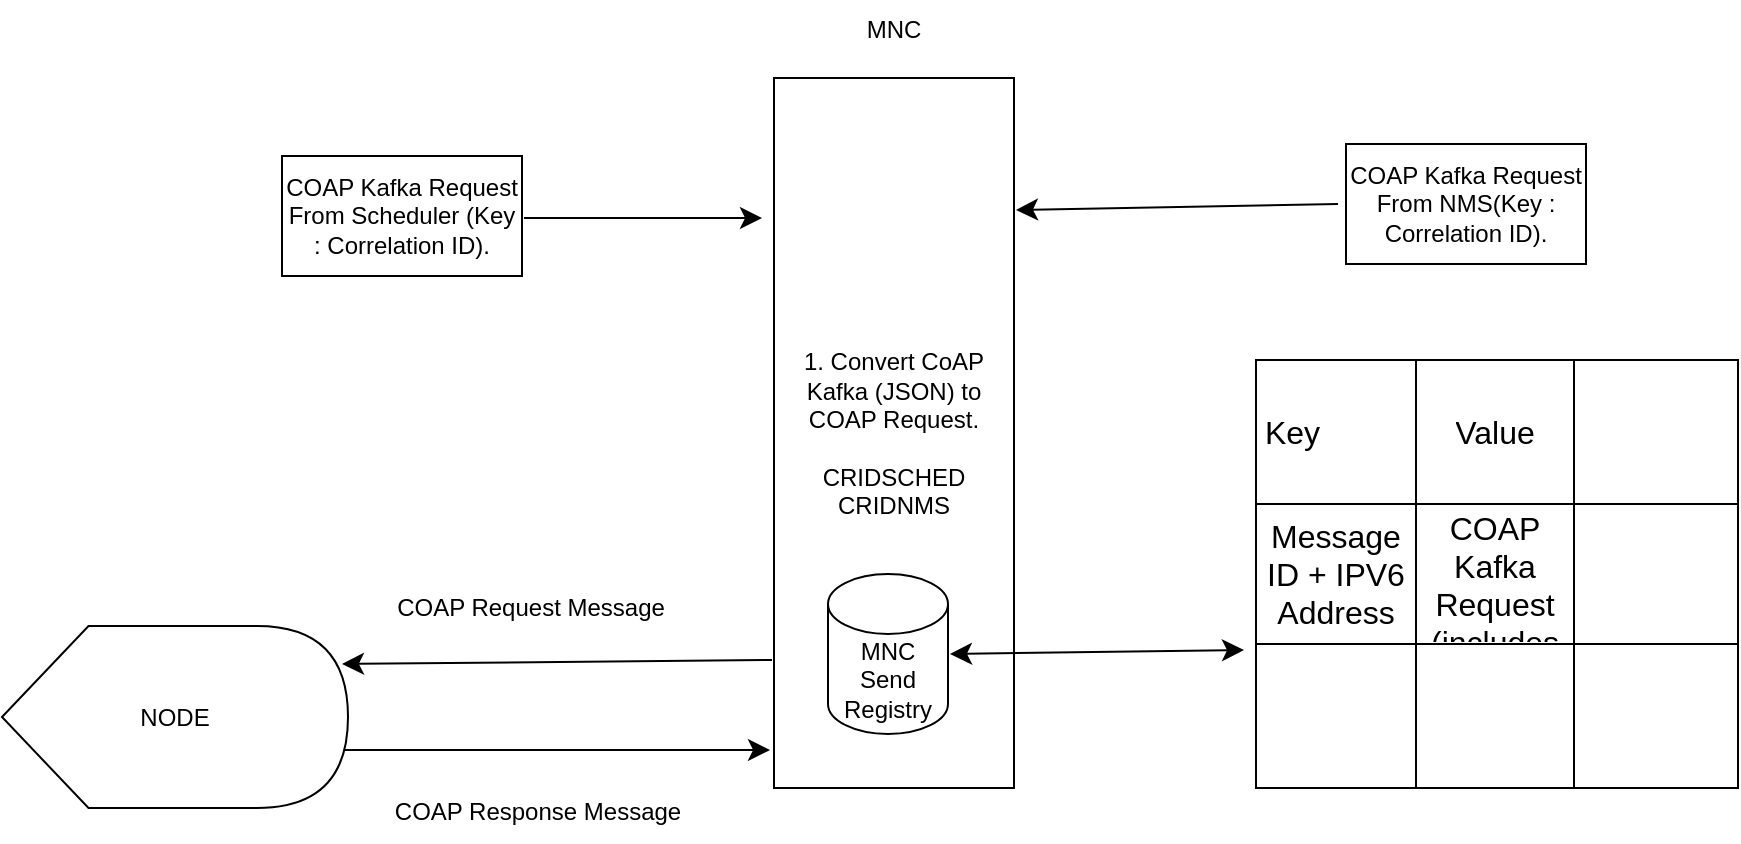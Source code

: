 <mxfile version="27.1.4">
  <diagram name="Page-1" id="Vj2Z5JJyAk5oJ0i5jmaD">
    <mxGraphModel dx="1425" dy="843" grid="0" gridSize="10" guides="1" tooltips="1" connect="1" arrows="1" fold="1" page="0" pageScale="1" pageWidth="850" pageHeight="1100" math="0" shadow="0">
      <root>
        <mxCell id="0" />
        <mxCell id="1" parent="0" />
        <mxCell id="CB2LPCBiZO9Efgwe6hKB-1" value="COAP Kafka Request From Scheduler (Key : Correlation ID)." style="rounded=0;whiteSpace=wrap;html=1;" vertex="1" parent="1">
          <mxGeometry x="-145" y="52" width="120" height="60" as="geometry" />
        </mxCell>
        <mxCell id="CB2LPCBiZO9Efgwe6hKB-2" value="" style="endArrow=classic;html=1;rounded=0;fontSize=12;startSize=8;endSize=8;curved=1;" edge="1" parent="1">
          <mxGeometry width="50" height="50" relative="1" as="geometry">
            <mxPoint x="-24" y="83" as="sourcePoint" />
            <mxPoint x="95" y="83" as="targetPoint" />
          </mxGeometry>
        </mxCell>
        <mxCell id="CB2LPCBiZO9Efgwe6hKB-3" value="&lt;div&gt;1. Convert CoAP Kafka (JSON) to COAP Request.&lt;/div&gt;&lt;div&gt;&lt;br&gt;&lt;/div&gt;&lt;div&gt;CRIDSCHED&lt;/div&gt;&lt;div&gt;CRIDNMS&lt;/div&gt;" style="rounded=0;whiteSpace=wrap;html=1;" vertex="1" parent="1">
          <mxGeometry x="101" y="13" width="120" height="355" as="geometry" />
        </mxCell>
        <mxCell id="CB2LPCBiZO9Efgwe6hKB-4" value="COAP Kafka Request From NMS(Key : Correlation ID)." style="rounded=0;whiteSpace=wrap;html=1;" vertex="1" parent="1">
          <mxGeometry x="387" y="46" width="120" height="60" as="geometry" />
        </mxCell>
        <mxCell id="CB2LPCBiZO9Efgwe6hKB-6" value="" style="endArrow=classic;html=1;rounded=0;fontSize=12;startSize=8;endSize=8;curved=1;" edge="1" parent="1">
          <mxGeometry width="50" height="50" relative="1" as="geometry">
            <mxPoint x="383" y="76" as="sourcePoint" />
            <mxPoint x="222" y="79" as="targetPoint" />
          </mxGeometry>
        </mxCell>
        <mxCell id="CB2LPCBiZO9Efgwe6hKB-8" value="MNC" style="text;html=1;align=center;verticalAlign=middle;whiteSpace=wrap;rounded=0;" vertex="1" parent="1">
          <mxGeometry x="131" y="-26" width="60" height="30" as="geometry" />
        </mxCell>
        <mxCell id="CB2LPCBiZO9Efgwe6hKB-9" value="MNC Send Registry" style="shape=cylinder3;whiteSpace=wrap;html=1;boundedLbl=1;backgroundOutline=1;size=15;" vertex="1" parent="1">
          <mxGeometry x="128" y="261" width="60" height="80" as="geometry" />
        </mxCell>
        <mxCell id="CB2LPCBiZO9Efgwe6hKB-10" value="" style="shape=table;startSize=0;container=1;collapsible=0;childLayout=tableLayout;fontSize=16;" vertex="1" parent="1">
          <mxGeometry x="342" y="154" width="241" height="214" as="geometry" />
        </mxCell>
        <mxCell id="CB2LPCBiZO9Efgwe6hKB-11" value="" style="shape=tableRow;horizontal=0;startSize=0;swimlaneHead=0;swimlaneBody=0;strokeColor=inherit;top=0;left=0;bottom=0;right=0;collapsible=0;dropTarget=0;fillColor=none;points=[[0,0.5],[1,0.5]];portConstraint=eastwest;fontSize=16;" vertex="1" parent="CB2LPCBiZO9Efgwe6hKB-10">
          <mxGeometry width="241" height="72" as="geometry" />
        </mxCell>
        <mxCell id="CB2LPCBiZO9Efgwe6hKB-12" value="Key&lt;span style=&quot;white-space: pre;&quot;&gt;&#x9;&lt;span style=&quot;white-space: pre;&quot;&gt;&#x9;&lt;/span&gt;&lt;/span&gt;" style="shape=partialRectangle;html=1;whiteSpace=wrap;connectable=0;strokeColor=inherit;overflow=hidden;fillColor=none;top=0;left=0;bottom=0;right=0;pointerEvents=1;fontSize=16;" vertex="1" parent="CB2LPCBiZO9Efgwe6hKB-11">
          <mxGeometry width="80" height="72" as="geometry">
            <mxRectangle width="80" height="72" as="alternateBounds" />
          </mxGeometry>
        </mxCell>
        <mxCell id="CB2LPCBiZO9Efgwe6hKB-13" value="Value" style="shape=partialRectangle;html=1;whiteSpace=wrap;connectable=0;strokeColor=inherit;overflow=hidden;fillColor=none;top=0;left=0;bottom=0;right=0;pointerEvents=1;fontSize=16;" vertex="1" parent="CB2LPCBiZO9Efgwe6hKB-11">
          <mxGeometry x="80" width="79" height="72" as="geometry">
            <mxRectangle width="79" height="72" as="alternateBounds" />
          </mxGeometry>
        </mxCell>
        <mxCell id="CB2LPCBiZO9Efgwe6hKB-14" value="" style="shape=partialRectangle;html=1;whiteSpace=wrap;connectable=0;strokeColor=inherit;overflow=hidden;fillColor=none;top=0;left=0;bottom=0;right=0;pointerEvents=1;fontSize=16;" vertex="1" parent="CB2LPCBiZO9Efgwe6hKB-11">
          <mxGeometry x="159" width="82" height="72" as="geometry">
            <mxRectangle width="82" height="72" as="alternateBounds" />
          </mxGeometry>
        </mxCell>
        <mxCell id="CB2LPCBiZO9Efgwe6hKB-15" value="" style="shape=tableRow;horizontal=0;startSize=0;swimlaneHead=0;swimlaneBody=0;strokeColor=inherit;top=0;left=0;bottom=0;right=0;collapsible=0;dropTarget=0;fillColor=none;points=[[0,0.5],[1,0.5]];portConstraint=eastwest;fontSize=16;" vertex="1" parent="CB2LPCBiZO9Efgwe6hKB-10">
          <mxGeometry y="72" width="241" height="70" as="geometry" />
        </mxCell>
        <mxCell id="CB2LPCBiZO9Efgwe6hKB-16" value="Message ID + IPV6 Address" style="shape=partialRectangle;html=1;whiteSpace=wrap;connectable=0;strokeColor=inherit;overflow=hidden;fillColor=none;top=0;left=0;bottom=0;right=0;pointerEvents=1;fontSize=16;" vertex="1" parent="CB2LPCBiZO9Efgwe6hKB-15">
          <mxGeometry width="80" height="70" as="geometry">
            <mxRectangle width="80" height="70" as="alternateBounds" />
          </mxGeometry>
        </mxCell>
        <mxCell id="CB2LPCBiZO9Efgwe6hKB-17" value="COAP Kafka Request (includes CRID)" style="shape=partialRectangle;html=1;whiteSpace=wrap;connectable=0;strokeColor=inherit;overflow=hidden;fillColor=none;top=0;left=0;bottom=0;right=0;pointerEvents=1;fontSize=16;" vertex="1" parent="CB2LPCBiZO9Efgwe6hKB-15">
          <mxGeometry x="80" width="79" height="70" as="geometry">
            <mxRectangle width="79" height="70" as="alternateBounds" />
          </mxGeometry>
        </mxCell>
        <mxCell id="CB2LPCBiZO9Efgwe6hKB-18" value="" style="shape=partialRectangle;html=1;whiteSpace=wrap;connectable=0;strokeColor=inherit;overflow=hidden;fillColor=none;top=0;left=0;bottom=0;right=0;pointerEvents=1;fontSize=16;" vertex="1" parent="CB2LPCBiZO9Efgwe6hKB-15">
          <mxGeometry x="159" width="82" height="70" as="geometry">
            <mxRectangle width="82" height="70" as="alternateBounds" />
          </mxGeometry>
        </mxCell>
        <mxCell id="CB2LPCBiZO9Efgwe6hKB-19" value="" style="shape=tableRow;horizontal=0;startSize=0;swimlaneHead=0;swimlaneBody=0;strokeColor=inherit;top=0;left=0;bottom=0;right=0;collapsible=0;dropTarget=0;fillColor=none;points=[[0,0.5],[1,0.5]];portConstraint=eastwest;fontSize=16;" vertex="1" parent="CB2LPCBiZO9Efgwe6hKB-10">
          <mxGeometry y="142" width="241" height="72" as="geometry" />
        </mxCell>
        <mxCell id="CB2LPCBiZO9Efgwe6hKB-20" value="" style="shape=partialRectangle;html=1;whiteSpace=wrap;connectable=0;strokeColor=inherit;overflow=hidden;fillColor=none;top=0;left=0;bottom=0;right=0;pointerEvents=1;fontSize=16;" vertex="1" parent="CB2LPCBiZO9Efgwe6hKB-19">
          <mxGeometry width="80" height="72" as="geometry">
            <mxRectangle width="80" height="72" as="alternateBounds" />
          </mxGeometry>
        </mxCell>
        <mxCell id="CB2LPCBiZO9Efgwe6hKB-21" value="" style="shape=partialRectangle;html=1;whiteSpace=wrap;connectable=0;strokeColor=inherit;overflow=hidden;fillColor=none;top=0;left=0;bottom=0;right=0;pointerEvents=1;fontSize=16;" vertex="1" parent="CB2LPCBiZO9Efgwe6hKB-19">
          <mxGeometry x="80" width="79" height="72" as="geometry">
            <mxRectangle width="79" height="72" as="alternateBounds" />
          </mxGeometry>
        </mxCell>
        <mxCell id="CB2LPCBiZO9Efgwe6hKB-22" value="" style="shape=partialRectangle;html=1;whiteSpace=wrap;connectable=0;strokeColor=inherit;overflow=hidden;fillColor=none;top=0;left=0;bottom=0;right=0;pointerEvents=1;fontSize=16;" vertex="1" parent="CB2LPCBiZO9Efgwe6hKB-19">
          <mxGeometry x="159" width="82" height="72" as="geometry">
            <mxRectangle width="82" height="72" as="alternateBounds" />
          </mxGeometry>
        </mxCell>
        <mxCell id="CB2LPCBiZO9Efgwe6hKB-23" value="" style="endArrow=classic;startArrow=classic;html=1;rounded=0;fontSize=12;startSize=8;endSize=8;curved=1;" edge="1" parent="1">
          <mxGeometry width="50" height="50" relative="1" as="geometry">
            <mxPoint x="189" y="301" as="sourcePoint" />
            <mxPoint x="336" y="299" as="targetPoint" />
          </mxGeometry>
        </mxCell>
        <mxCell id="CB2LPCBiZO9Efgwe6hKB-25" value="NODE" style="shape=display;whiteSpace=wrap;html=1;" vertex="1" parent="1">
          <mxGeometry x="-285" y="287" width="173" height="91" as="geometry" />
        </mxCell>
        <mxCell id="CB2LPCBiZO9Efgwe6hKB-28" value="" style="endArrow=classic;html=1;rounded=0;fontSize=12;startSize=8;endSize=8;curved=1;" edge="1" parent="1">
          <mxGeometry width="50" height="50" relative="1" as="geometry">
            <mxPoint x="-114" y="349" as="sourcePoint" />
            <mxPoint x="99" y="349" as="targetPoint" />
          </mxGeometry>
        </mxCell>
        <mxCell id="CB2LPCBiZO9Efgwe6hKB-31" value="COAP Request Message" style="edgeLabel;html=1;align=center;verticalAlign=middle;resizable=0;points=[];fontSize=12;" vertex="1" connectable="0" parent="CB2LPCBiZO9Efgwe6hKB-28">
          <mxGeometry x="0.396" y="-3" relative="1" as="geometry">
            <mxPoint x="-56" y="-74" as="offset" />
          </mxGeometry>
        </mxCell>
        <mxCell id="CB2LPCBiZO9Efgwe6hKB-29" value="" style="endArrow=classic;html=1;rounded=0;fontSize=12;startSize=8;endSize=8;curved=1;" edge="1" parent="1">
          <mxGeometry width="50" height="50" relative="1" as="geometry">
            <mxPoint x="100" y="304" as="sourcePoint" />
            <mxPoint x="-115" y="306" as="targetPoint" />
          </mxGeometry>
        </mxCell>
        <mxCell id="CB2LPCBiZO9Efgwe6hKB-30" value="COAP Response Message" style="text;html=1;align=center;verticalAlign=middle;whiteSpace=wrap;rounded=0;" vertex="1" parent="1">
          <mxGeometry x="-98" y="365" width="162" height="30" as="geometry" />
        </mxCell>
      </root>
    </mxGraphModel>
  </diagram>
</mxfile>
